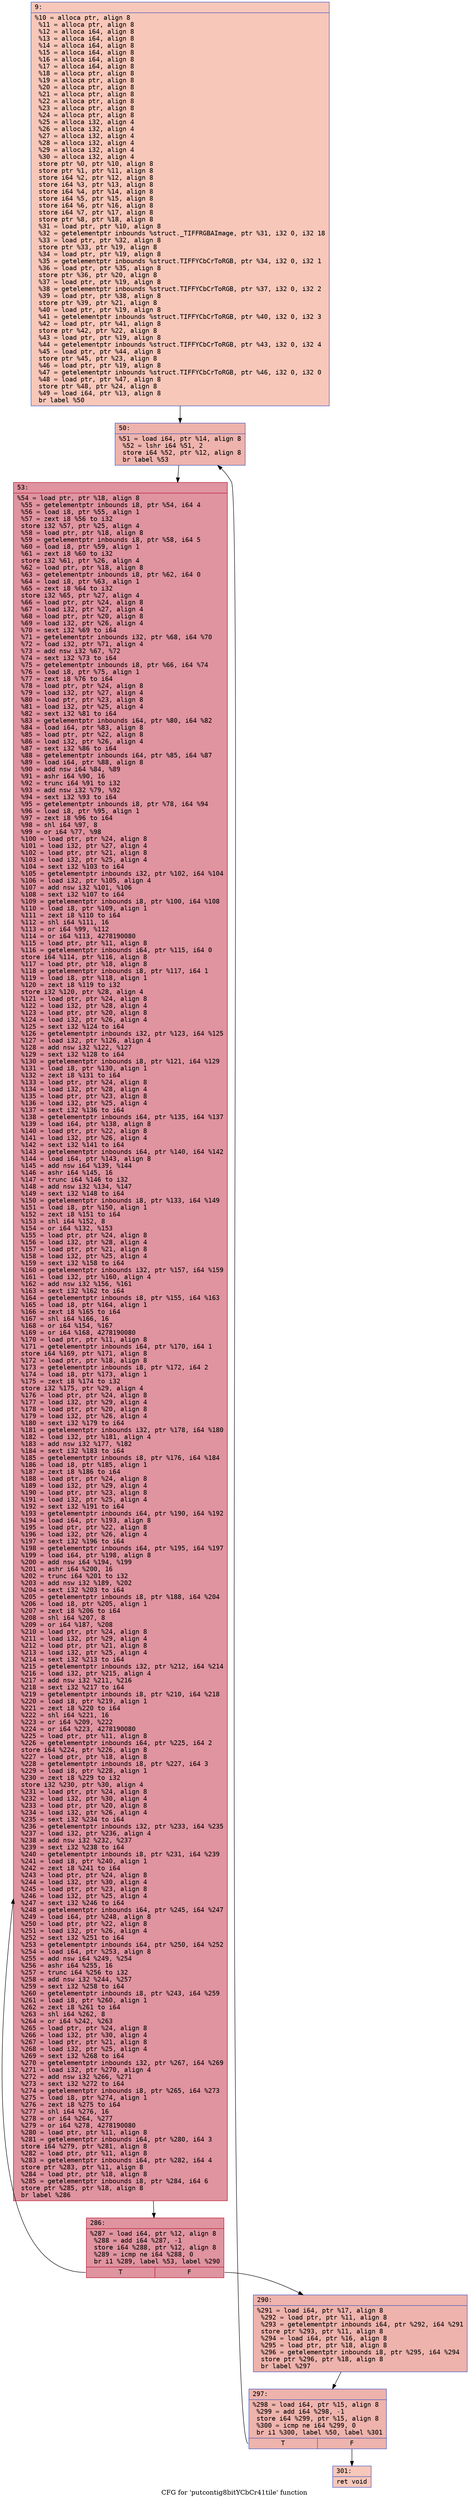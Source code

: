 digraph "CFG for 'putcontig8bitYCbCr41tile' function" {
	label="CFG for 'putcontig8bitYCbCr41tile' function";

	Node0x600002a26670 [shape=record,color="#3d50c3ff", style=filled, fillcolor="#ec7f6370" fontname="Courier",label="{9:\l|  %10 = alloca ptr, align 8\l  %11 = alloca ptr, align 8\l  %12 = alloca i64, align 8\l  %13 = alloca i64, align 8\l  %14 = alloca i64, align 8\l  %15 = alloca i64, align 8\l  %16 = alloca i64, align 8\l  %17 = alloca i64, align 8\l  %18 = alloca ptr, align 8\l  %19 = alloca ptr, align 8\l  %20 = alloca ptr, align 8\l  %21 = alloca ptr, align 8\l  %22 = alloca ptr, align 8\l  %23 = alloca ptr, align 8\l  %24 = alloca ptr, align 8\l  %25 = alloca i32, align 4\l  %26 = alloca i32, align 4\l  %27 = alloca i32, align 4\l  %28 = alloca i32, align 4\l  %29 = alloca i32, align 4\l  %30 = alloca i32, align 4\l  store ptr %0, ptr %10, align 8\l  store ptr %1, ptr %11, align 8\l  store i64 %2, ptr %12, align 8\l  store i64 %3, ptr %13, align 8\l  store i64 %4, ptr %14, align 8\l  store i64 %5, ptr %15, align 8\l  store i64 %6, ptr %16, align 8\l  store i64 %7, ptr %17, align 8\l  store ptr %8, ptr %18, align 8\l  %31 = load ptr, ptr %10, align 8\l  %32 = getelementptr inbounds %struct._TIFFRGBAImage, ptr %31, i32 0, i32 18\l  %33 = load ptr, ptr %32, align 8\l  store ptr %33, ptr %19, align 8\l  %34 = load ptr, ptr %19, align 8\l  %35 = getelementptr inbounds %struct.TIFFYCbCrToRGB, ptr %34, i32 0, i32 1\l  %36 = load ptr, ptr %35, align 8\l  store ptr %36, ptr %20, align 8\l  %37 = load ptr, ptr %19, align 8\l  %38 = getelementptr inbounds %struct.TIFFYCbCrToRGB, ptr %37, i32 0, i32 2\l  %39 = load ptr, ptr %38, align 8\l  store ptr %39, ptr %21, align 8\l  %40 = load ptr, ptr %19, align 8\l  %41 = getelementptr inbounds %struct.TIFFYCbCrToRGB, ptr %40, i32 0, i32 3\l  %42 = load ptr, ptr %41, align 8\l  store ptr %42, ptr %22, align 8\l  %43 = load ptr, ptr %19, align 8\l  %44 = getelementptr inbounds %struct.TIFFYCbCrToRGB, ptr %43, i32 0, i32 4\l  %45 = load ptr, ptr %44, align 8\l  store ptr %45, ptr %23, align 8\l  %46 = load ptr, ptr %19, align 8\l  %47 = getelementptr inbounds %struct.TIFFYCbCrToRGB, ptr %46, i32 0, i32 0\l  %48 = load ptr, ptr %47, align 8\l  store ptr %48, ptr %24, align 8\l  %49 = load i64, ptr %13, align 8\l  br label %50\l}"];
	Node0x600002a26670 -> Node0x600002a266c0[tooltip="9 -> 50\nProbability 100.00%" ];
	Node0x600002a266c0 [shape=record,color="#3d50c3ff", style=filled, fillcolor="#d6524470" fontname="Courier",label="{50:\l|  %51 = load i64, ptr %14, align 8\l  %52 = lshr i64 %51, 2\l  store i64 %52, ptr %12, align 8\l  br label %53\l}"];
	Node0x600002a266c0 -> Node0x600002a26710[tooltip="50 -> 53\nProbability 100.00%" ];
	Node0x600002a26710 [shape=record,color="#b70d28ff", style=filled, fillcolor="#b70d2870" fontname="Courier",label="{53:\l|  %54 = load ptr, ptr %18, align 8\l  %55 = getelementptr inbounds i8, ptr %54, i64 4\l  %56 = load i8, ptr %55, align 1\l  %57 = zext i8 %56 to i32\l  store i32 %57, ptr %25, align 4\l  %58 = load ptr, ptr %18, align 8\l  %59 = getelementptr inbounds i8, ptr %58, i64 5\l  %60 = load i8, ptr %59, align 1\l  %61 = zext i8 %60 to i32\l  store i32 %61, ptr %26, align 4\l  %62 = load ptr, ptr %18, align 8\l  %63 = getelementptr inbounds i8, ptr %62, i64 0\l  %64 = load i8, ptr %63, align 1\l  %65 = zext i8 %64 to i32\l  store i32 %65, ptr %27, align 4\l  %66 = load ptr, ptr %24, align 8\l  %67 = load i32, ptr %27, align 4\l  %68 = load ptr, ptr %20, align 8\l  %69 = load i32, ptr %26, align 4\l  %70 = sext i32 %69 to i64\l  %71 = getelementptr inbounds i32, ptr %68, i64 %70\l  %72 = load i32, ptr %71, align 4\l  %73 = add nsw i32 %67, %72\l  %74 = sext i32 %73 to i64\l  %75 = getelementptr inbounds i8, ptr %66, i64 %74\l  %76 = load i8, ptr %75, align 1\l  %77 = zext i8 %76 to i64\l  %78 = load ptr, ptr %24, align 8\l  %79 = load i32, ptr %27, align 4\l  %80 = load ptr, ptr %23, align 8\l  %81 = load i32, ptr %25, align 4\l  %82 = sext i32 %81 to i64\l  %83 = getelementptr inbounds i64, ptr %80, i64 %82\l  %84 = load i64, ptr %83, align 8\l  %85 = load ptr, ptr %22, align 8\l  %86 = load i32, ptr %26, align 4\l  %87 = sext i32 %86 to i64\l  %88 = getelementptr inbounds i64, ptr %85, i64 %87\l  %89 = load i64, ptr %88, align 8\l  %90 = add nsw i64 %84, %89\l  %91 = ashr i64 %90, 16\l  %92 = trunc i64 %91 to i32\l  %93 = add nsw i32 %79, %92\l  %94 = sext i32 %93 to i64\l  %95 = getelementptr inbounds i8, ptr %78, i64 %94\l  %96 = load i8, ptr %95, align 1\l  %97 = zext i8 %96 to i64\l  %98 = shl i64 %97, 8\l  %99 = or i64 %77, %98\l  %100 = load ptr, ptr %24, align 8\l  %101 = load i32, ptr %27, align 4\l  %102 = load ptr, ptr %21, align 8\l  %103 = load i32, ptr %25, align 4\l  %104 = sext i32 %103 to i64\l  %105 = getelementptr inbounds i32, ptr %102, i64 %104\l  %106 = load i32, ptr %105, align 4\l  %107 = add nsw i32 %101, %106\l  %108 = sext i32 %107 to i64\l  %109 = getelementptr inbounds i8, ptr %100, i64 %108\l  %110 = load i8, ptr %109, align 1\l  %111 = zext i8 %110 to i64\l  %112 = shl i64 %111, 16\l  %113 = or i64 %99, %112\l  %114 = or i64 %113, 4278190080\l  %115 = load ptr, ptr %11, align 8\l  %116 = getelementptr inbounds i64, ptr %115, i64 0\l  store i64 %114, ptr %116, align 8\l  %117 = load ptr, ptr %18, align 8\l  %118 = getelementptr inbounds i8, ptr %117, i64 1\l  %119 = load i8, ptr %118, align 1\l  %120 = zext i8 %119 to i32\l  store i32 %120, ptr %28, align 4\l  %121 = load ptr, ptr %24, align 8\l  %122 = load i32, ptr %28, align 4\l  %123 = load ptr, ptr %20, align 8\l  %124 = load i32, ptr %26, align 4\l  %125 = sext i32 %124 to i64\l  %126 = getelementptr inbounds i32, ptr %123, i64 %125\l  %127 = load i32, ptr %126, align 4\l  %128 = add nsw i32 %122, %127\l  %129 = sext i32 %128 to i64\l  %130 = getelementptr inbounds i8, ptr %121, i64 %129\l  %131 = load i8, ptr %130, align 1\l  %132 = zext i8 %131 to i64\l  %133 = load ptr, ptr %24, align 8\l  %134 = load i32, ptr %28, align 4\l  %135 = load ptr, ptr %23, align 8\l  %136 = load i32, ptr %25, align 4\l  %137 = sext i32 %136 to i64\l  %138 = getelementptr inbounds i64, ptr %135, i64 %137\l  %139 = load i64, ptr %138, align 8\l  %140 = load ptr, ptr %22, align 8\l  %141 = load i32, ptr %26, align 4\l  %142 = sext i32 %141 to i64\l  %143 = getelementptr inbounds i64, ptr %140, i64 %142\l  %144 = load i64, ptr %143, align 8\l  %145 = add nsw i64 %139, %144\l  %146 = ashr i64 %145, 16\l  %147 = trunc i64 %146 to i32\l  %148 = add nsw i32 %134, %147\l  %149 = sext i32 %148 to i64\l  %150 = getelementptr inbounds i8, ptr %133, i64 %149\l  %151 = load i8, ptr %150, align 1\l  %152 = zext i8 %151 to i64\l  %153 = shl i64 %152, 8\l  %154 = or i64 %132, %153\l  %155 = load ptr, ptr %24, align 8\l  %156 = load i32, ptr %28, align 4\l  %157 = load ptr, ptr %21, align 8\l  %158 = load i32, ptr %25, align 4\l  %159 = sext i32 %158 to i64\l  %160 = getelementptr inbounds i32, ptr %157, i64 %159\l  %161 = load i32, ptr %160, align 4\l  %162 = add nsw i32 %156, %161\l  %163 = sext i32 %162 to i64\l  %164 = getelementptr inbounds i8, ptr %155, i64 %163\l  %165 = load i8, ptr %164, align 1\l  %166 = zext i8 %165 to i64\l  %167 = shl i64 %166, 16\l  %168 = or i64 %154, %167\l  %169 = or i64 %168, 4278190080\l  %170 = load ptr, ptr %11, align 8\l  %171 = getelementptr inbounds i64, ptr %170, i64 1\l  store i64 %169, ptr %171, align 8\l  %172 = load ptr, ptr %18, align 8\l  %173 = getelementptr inbounds i8, ptr %172, i64 2\l  %174 = load i8, ptr %173, align 1\l  %175 = zext i8 %174 to i32\l  store i32 %175, ptr %29, align 4\l  %176 = load ptr, ptr %24, align 8\l  %177 = load i32, ptr %29, align 4\l  %178 = load ptr, ptr %20, align 8\l  %179 = load i32, ptr %26, align 4\l  %180 = sext i32 %179 to i64\l  %181 = getelementptr inbounds i32, ptr %178, i64 %180\l  %182 = load i32, ptr %181, align 4\l  %183 = add nsw i32 %177, %182\l  %184 = sext i32 %183 to i64\l  %185 = getelementptr inbounds i8, ptr %176, i64 %184\l  %186 = load i8, ptr %185, align 1\l  %187 = zext i8 %186 to i64\l  %188 = load ptr, ptr %24, align 8\l  %189 = load i32, ptr %29, align 4\l  %190 = load ptr, ptr %23, align 8\l  %191 = load i32, ptr %25, align 4\l  %192 = sext i32 %191 to i64\l  %193 = getelementptr inbounds i64, ptr %190, i64 %192\l  %194 = load i64, ptr %193, align 8\l  %195 = load ptr, ptr %22, align 8\l  %196 = load i32, ptr %26, align 4\l  %197 = sext i32 %196 to i64\l  %198 = getelementptr inbounds i64, ptr %195, i64 %197\l  %199 = load i64, ptr %198, align 8\l  %200 = add nsw i64 %194, %199\l  %201 = ashr i64 %200, 16\l  %202 = trunc i64 %201 to i32\l  %203 = add nsw i32 %189, %202\l  %204 = sext i32 %203 to i64\l  %205 = getelementptr inbounds i8, ptr %188, i64 %204\l  %206 = load i8, ptr %205, align 1\l  %207 = zext i8 %206 to i64\l  %208 = shl i64 %207, 8\l  %209 = or i64 %187, %208\l  %210 = load ptr, ptr %24, align 8\l  %211 = load i32, ptr %29, align 4\l  %212 = load ptr, ptr %21, align 8\l  %213 = load i32, ptr %25, align 4\l  %214 = sext i32 %213 to i64\l  %215 = getelementptr inbounds i32, ptr %212, i64 %214\l  %216 = load i32, ptr %215, align 4\l  %217 = add nsw i32 %211, %216\l  %218 = sext i32 %217 to i64\l  %219 = getelementptr inbounds i8, ptr %210, i64 %218\l  %220 = load i8, ptr %219, align 1\l  %221 = zext i8 %220 to i64\l  %222 = shl i64 %221, 16\l  %223 = or i64 %209, %222\l  %224 = or i64 %223, 4278190080\l  %225 = load ptr, ptr %11, align 8\l  %226 = getelementptr inbounds i64, ptr %225, i64 2\l  store i64 %224, ptr %226, align 8\l  %227 = load ptr, ptr %18, align 8\l  %228 = getelementptr inbounds i8, ptr %227, i64 3\l  %229 = load i8, ptr %228, align 1\l  %230 = zext i8 %229 to i32\l  store i32 %230, ptr %30, align 4\l  %231 = load ptr, ptr %24, align 8\l  %232 = load i32, ptr %30, align 4\l  %233 = load ptr, ptr %20, align 8\l  %234 = load i32, ptr %26, align 4\l  %235 = sext i32 %234 to i64\l  %236 = getelementptr inbounds i32, ptr %233, i64 %235\l  %237 = load i32, ptr %236, align 4\l  %238 = add nsw i32 %232, %237\l  %239 = sext i32 %238 to i64\l  %240 = getelementptr inbounds i8, ptr %231, i64 %239\l  %241 = load i8, ptr %240, align 1\l  %242 = zext i8 %241 to i64\l  %243 = load ptr, ptr %24, align 8\l  %244 = load i32, ptr %30, align 4\l  %245 = load ptr, ptr %23, align 8\l  %246 = load i32, ptr %25, align 4\l  %247 = sext i32 %246 to i64\l  %248 = getelementptr inbounds i64, ptr %245, i64 %247\l  %249 = load i64, ptr %248, align 8\l  %250 = load ptr, ptr %22, align 8\l  %251 = load i32, ptr %26, align 4\l  %252 = sext i32 %251 to i64\l  %253 = getelementptr inbounds i64, ptr %250, i64 %252\l  %254 = load i64, ptr %253, align 8\l  %255 = add nsw i64 %249, %254\l  %256 = ashr i64 %255, 16\l  %257 = trunc i64 %256 to i32\l  %258 = add nsw i32 %244, %257\l  %259 = sext i32 %258 to i64\l  %260 = getelementptr inbounds i8, ptr %243, i64 %259\l  %261 = load i8, ptr %260, align 1\l  %262 = zext i8 %261 to i64\l  %263 = shl i64 %262, 8\l  %264 = or i64 %242, %263\l  %265 = load ptr, ptr %24, align 8\l  %266 = load i32, ptr %30, align 4\l  %267 = load ptr, ptr %21, align 8\l  %268 = load i32, ptr %25, align 4\l  %269 = sext i32 %268 to i64\l  %270 = getelementptr inbounds i32, ptr %267, i64 %269\l  %271 = load i32, ptr %270, align 4\l  %272 = add nsw i32 %266, %271\l  %273 = sext i32 %272 to i64\l  %274 = getelementptr inbounds i8, ptr %265, i64 %273\l  %275 = load i8, ptr %274, align 1\l  %276 = zext i8 %275 to i64\l  %277 = shl i64 %276, 16\l  %278 = or i64 %264, %277\l  %279 = or i64 %278, 4278190080\l  %280 = load ptr, ptr %11, align 8\l  %281 = getelementptr inbounds i64, ptr %280, i64 3\l  store i64 %279, ptr %281, align 8\l  %282 = load ptr, ptr %11, align 8\l  %283 = getelementptr inbounds i64, ptr %282, i64 4\l  store ptr %283, ptr %11, align 8\l  %284 = load ptr, ptr %18, align 8\l  %285 = getelementptr inbounds i8, ptr %284, i64 6\l  store ptr %285, ptr %18, align 8\l  br label %286\l}"];
	Node0x600002a26710 -> Node0x600002a26760[tooltip="53 -> 286\nProbability 100.00%" ];
	Node0x600002a26760 [shape=record,color="#b70d28ff", style=filled, fillcolor="#b70d2870" fontname="Courier",label="{286:\l|  %287 = load i64, ptr %12, align 8\l  %288 = add i64 %287, -1\l  store i64 %288, ptr %12, align 8\l  %289 = icmp ne i64 %288, 0\l  br i1 %289, label %53, label %290\l|{<s0>T|<s1>F}}"];
	Node0x600002a26760:s0 -> Node0x600002a26710[tooltip="286 -> 53\nProbability 96.88%" ];
	Node0x600002a26760:s1 -> Node0x600002a267b0[tooltip="286 -> 290\nProbability 3.12%" ];
	Node0x600002a267b0 [shape=record,color="#3d50c3ff", style=filled, fillcolor="#d6524470" fontname="Courier",label="{290:\l|  %291 = load i64, ptr %17, align 8\l  %292 = load ptr, ptr %11, align 8\l  %293 = getelementptr inbounds i64, ptr %292, i64 %291\l  store ptr %293, ptr %11, align 8\l  %294 = load i64, ptr %16, align 8\l  %295 = load ptr, ptr %18, align 8\l  %296 = getelementptr inbounds i8, ptr %295, i64 %294\l  store ptr %296, ptr %18, align 8\l  br label %297\l}"];
	Node0x600002a267b0 -> Node0x600002a26800[tooltip="290 -> 297\nProbability 100.00%" ];
	Node0x600002a26800 [shape=record,color="#3d50c3ff", style=filled, fillcolor="#d6524470" fontname="Courier",label="{297:\l|  %298 = load i64, ptr %15, align 8\l  %299 = add i64 %298, -1\l  store i64 %299, ptr %15, align 8\l  %300 = icmp ne i64 %299, 0\l  br i1 %300, label %50, label %301\l|{<s0>T|<s1>F}}"];
	Node0x600002a26800:s0 -> Node0x600002a266c0[tooltip="297 -> 50\nProbability 96.88%" ];
	Node0x600002a26800:s1 -> Node0x600002a26850[tooltip="297 -> 301\nProbability 3.12%" ];
	Node0x600002a26850 [shape=record,color="#3d50c3ff", style=filled, fillcolor="#ec7f6370" fontname="Courier",label="{301:\l|  ret void\l}"];
}
